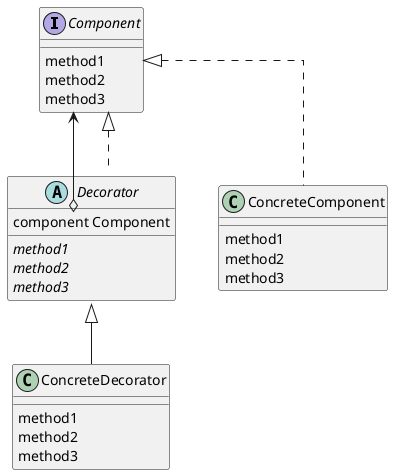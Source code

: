 @startuml
skinparam linetype ortho
interface Component {
  {method} method1
  {method} method2
  {method} method3
}
class ConcreteComponent {
  {method} method1
  {method} method2
  {method} method3
}
abstract Decorator {
  component Component
  {method} {abstract} method1
  {method} {abstract} method2
  {method} {abstract} method3
}
class ConcreteDecorator {
  {method} method1
  {method} method2
  {method} method3
}

Decorator::component o-up-> Component
ConcreteComponent .up.|> Component
ConcreteDecorator -up-|> Decorator
Decorator .up.|>Component
@enduml
